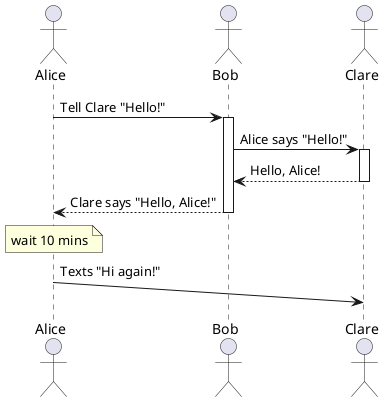 @startuml
actor Alice
actor Bob
actor Clare

Alice -> Bob: Tell Clare "Hello!"

activate Bob
Bob -> Clare: Alice says "Hello!"

activate Clare
Clare --> Bob: Hello, Alice!
deactivate Clare

Bob --> Alice: Clare says "Hello, Alice!"
deactivate Bob

note over Alice: wait 10 mins

Alice ->(20) Clare: Texts "Hi again!"
@enduml